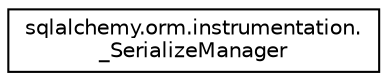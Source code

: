 digraph "Graphical Class Hierarchy"
{
 // LATEX_PDF_SIZE
  edge [fontname="Helvetica",fontsize="10",labelfontname="Helvetica",labelfontsize="10"];
  node [fontname="Helvetica",fontsize="10",shape=record];
  rankdir="LR";
  Node0 [label="sqlalchemy.orm.instrumentation.\l_SerializeManager",height=0.2,width=0.4,color="black", fillcolor="white", style="filled",URL="$classsqlalchemy_1_1orm_1_1instrumentation_1_1__SerializeManager.html",tooltip=" "];
}
